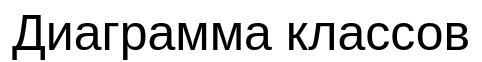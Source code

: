 <mxfile version="14.9.0" type="github">
  <diagram id="C5RBs43oDa-KdzZeNtuy" name="Page-1">
    <mxGraphModel dx="1422" dy="762" grid="1" gridSize="10" guides="1" tooltips="1" connect="1" arrows="1" fold="1" page="1" pageScale="1" pageWidth="827" pageHeight="1169" math="0" shadow="0">
      <root>
        <mxCell id="WIyWlLk6GJQsqaUBKTNV-0" />
        <mxCell id="WIyWlLk6GJQsqaUBKTNV-1" parent="WIyWlLk6GJQsqaUBKTNV-0" />
        <mxCell id="zeCsrc7PdjctlEG8j7RI-0" value="&lt;font style=&quot;font-size: 25px&quot;&gt;Диаграмма классов&lt;/font&gt;" style="text;html=1;align=center;verticalAlign=middle;resizable=0;points=[];autosize=1;strokeColor=none;" vertex="1" parent="WIyWlLk6GJQsqaUBKTNV-1">
          <mxGeometry x="280" y="90" width="240" height="20" as="geometry" />
        </mxCell>
      </root>
    </mxGraphModel>
  </diagram>
</mxfile>
